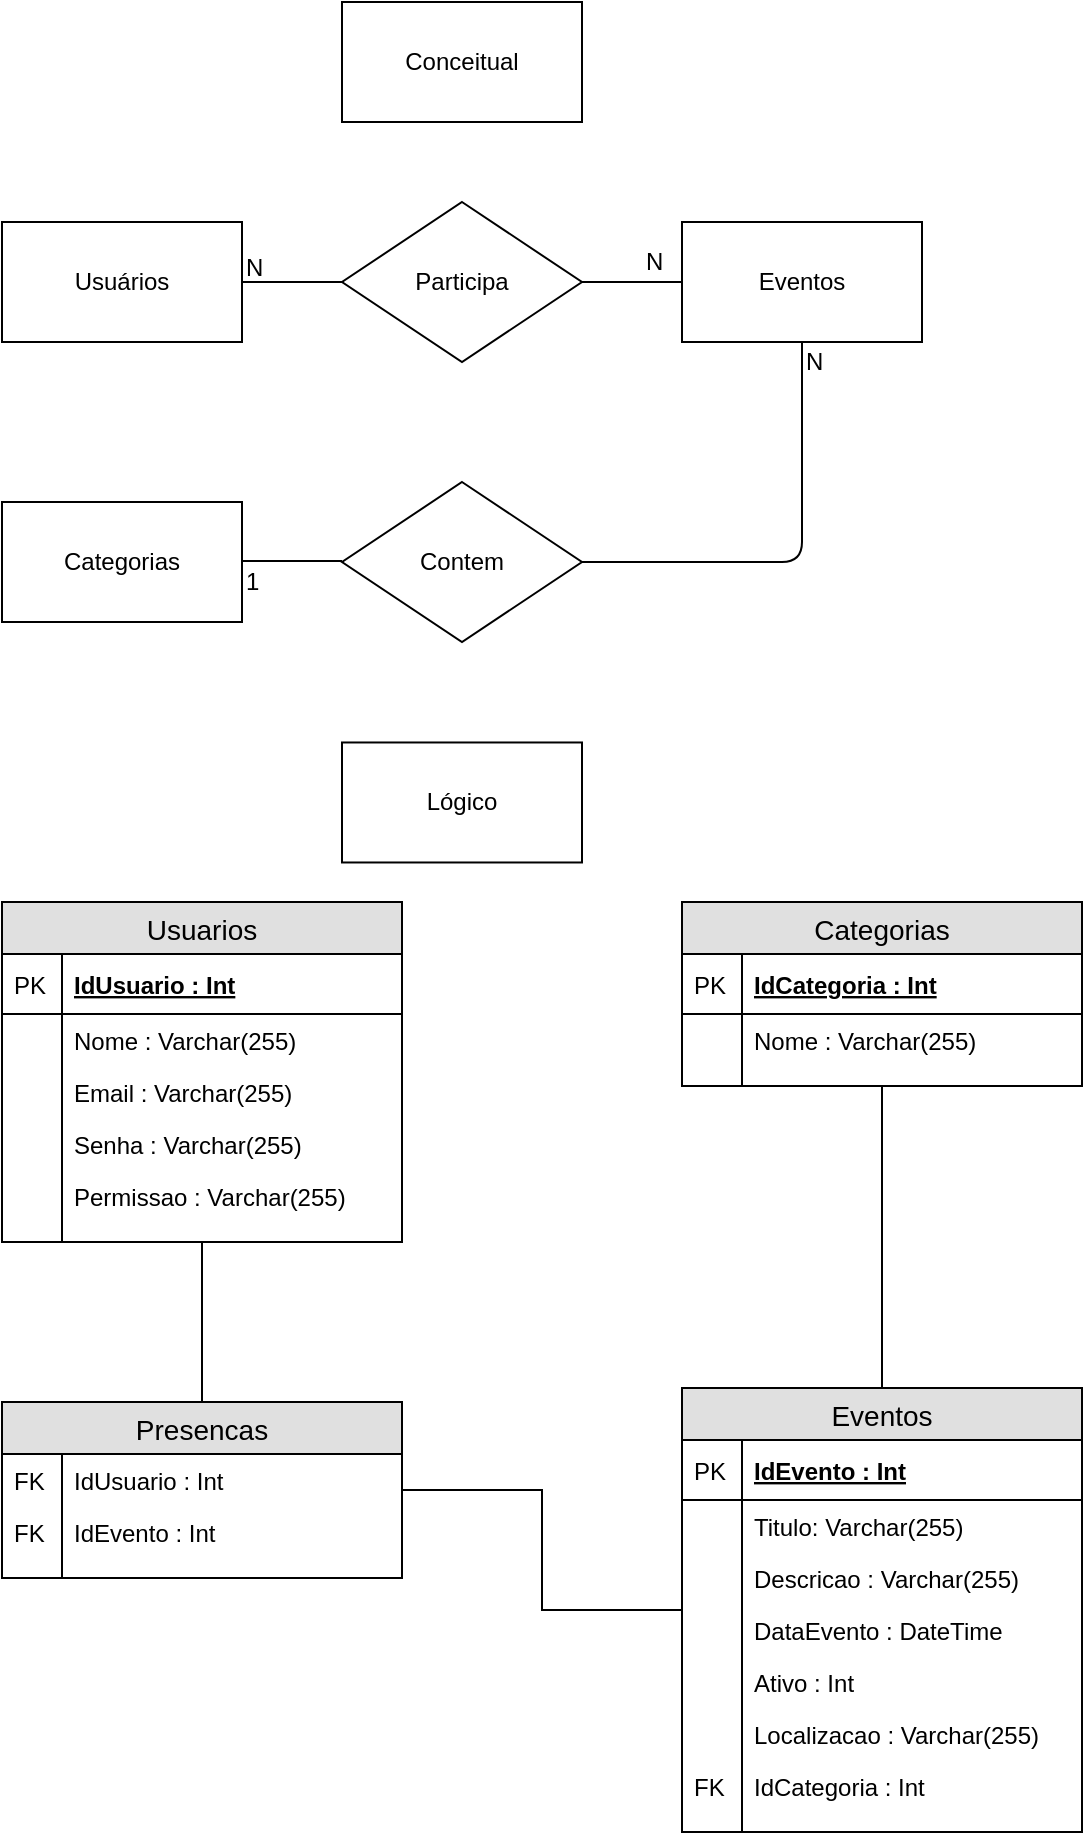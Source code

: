 <mxfile version="11.1.2" type="device"><diagram id="9bCkZsZM0B6jBkCrp2OE" name="Modelagem"><mxGraphModel dx="813" dy="461" grid="1" gridSize="10" guides="1" tooltips="1" connect="1" arrows="1" fold="1" page="1" pageScale="1" pageWidth="827" pageHeight="1169" math="0" shadow="0"><root><mxCell id="0"/><mxCell id="1" parent="0"/><mxCell id="JNn9Hk_kP4f9tsqpdM2E-1" value="Conceitual" style="rounded=0;whiteSpace=wrap;html=1;" vertex="1" parent="1"><mxGeometry x="190" y="30" width="120" height="60" as="geometry"/></mxCell><mxCell id="JNn9Hk_kP4f9tsqpdM2E-4" value="Usuários" style="rounded=0;whiteSpace=wrap;html=1;" vertex="1" parent="1"><mxGeometry x="20" y="140" width="120" height="60" as="geometry"/></mxCell><mxCell id="JNn9Hk_kP4f9tsqpdM2E-5" value="Participa" style="rhombus;whiteSpace=wrap;html=1;" vertex="1" parent="1"><mxGeometry x="190" y="130" width="120" height="80" as="geometry"/></mxCell><mxCell id="JNn9Hk_kP4f9tsqpdM2E-6" value="Eventos" style="rounded=0;whiteSpace=wrap;html=1;" vertex="1" parent="1"><mxGeometry x="360" y="140" width="120" height="60" as="geometry"/></mxCell><mxCell id="JNn9Hk_kP4f9tsqpdM2E-7" value="Categorias" style="rounded=0;whiteSpace=wrap;html=1;" vertex="1" parent="1"><mxGeometry x="20" y="280" width="120" height="60" as="geometry"/></mxCell><mxCell id="JNn9Hk_kP4f9tsqpdM2E-9" value="Contem" style="rhombus;whiteSpace=wrap;html=1;" vertex="1" parent="1"><mxGeometry x="190" y="270" width="120" height="80" as="geometry"/></mxCell><mxCell id="JNn9Hk_kP4f9tsqpdM2E-10" value="" style="endArrow=none;html=1;entryX=1;entryY=0.5;entryDx=0;entryDy=0;exitX=0;exitY=0.5;exitDx=0;exitDy=0;" edge="1" parent="1" source="JNn9Hk_kP4f9tsqpdM2E-5" target="JNn9Hk_kP4f9tsqpdM2E-4"><mxGeometry width="50" height="50" relative="1" as="geometry"><mxPoint x="20" y="420" as="sourcePoint"/><mxPoint x="70" y="370" as="targetPoint"/></mxGeometry></mxCell><mxCell id="JNn9Hk_kP4f9tsqpdM2E-11" value="" style="endArrow=none;html=1;entryX=1;entryY=0.5;entryDx=0;entryDy=0;exitX=0;exitY=0.5;exitDx=0;exitDy=0;" edge="1" parent="1" source="JNn9Hk_kP4f9tsqpdM2E-6" target="JNn9Hk_kP4f9tsqpdM2E-5"><mxGeometry width="50" height="50" relative="1" as="geometry"><mxPoint x="190" y="210" as="sourcePoint"/><mxPoint x="140" y="210" as="targetPoint"/></mxGeometry></mxCell><mxCell id="JNn9Hk_kP4f9tsqpdM2E-12" value="" style="endArrow=none;html=1;entryX=1;entryY=0.5;entryDx=0;entryDy=0;exitX=0.5;exitY=1;exitDx=0;exitDy=0;" edge="1" parent="1" source="JNn9Hk_kP4f9tsqpdM2E-6"><mxGeometry width="50" height="50" relative="1" as="geometry"><mxPoint x="360" y="310" as="sourcePoint"/><mxPoint x="310" y="310" as="targetPoint"/><Array as="points"><mxPoint x="420" y="310"/></Array></mxGeometry></mxCell><mxCell id="JNn9Hk_kP4f9tsqpdM2E-13" value="" style="endArrow=none;html=1;entryX=1;entryY=0.5;entryDx=0;entryDy=0;exitX=0;exitY=0.5;exitDx=0;exitDy=0;" edge="1" parent="1"><mxGeometry width="50" height="50" relative="1" as="geometry"><mxPoint x="190" y="309.5" as="sourcePoint"/><mxPoint x="140" y="309.5" as="targetPoint"/></mxGeometry></mxCell><mxCell id="JNn9Hk_kP4f9tsqpdM2E-14" value="N&lt;br&gt;" style="text;html=1;resizable=0;points=[];autosize=1;align=left;verticalAlign=top;spacingTop=-4;" vertex="1" parent="1"><mxGeometry x="140" y="153" width="20" height="20" as="geometry"/></mxCell><mxCell id="JNn9Hk_kP4f9tsqpdM2E-15" value="N" style="text;html=1;resizable=0;points=[];autosize=1;align=left;verticalAlign=top;spacingTop=-4;" vertex="1" parent="1"><mxGeometry x="340" y="150" width="20" height="20" as="geometry"/></mxCell><mxCell id="JNn9Hk_kP4f9tsqpdM2E-16" value="N" style="text;html=1;resizable=0;points=[];autosize=1;align=left;verticalAlign=top;spacingTop=-4;" vertex="1" parent="1"><mxGeometry x="420" y="200" width="20" height="20" as="geometry"/></mxCell><mxCell id="JNn9Hk_kP4f9tsqpdM2E-17" value="1" style="text;html=1;resizable=0;points=[];autosize=1;align=left;verticalAlign=top;spacingTop=-4;" vertex="1" parent="1"><mxGeometry x="140" y="310" width="20" height="20" as="geometry"/></mxCell><mxCell id="JNn9Hk_kP4f9tsqpdM2E-18" value="Lógico" style="rounded=0;whiteSpace=wrap;html=1;" vertex="1" parent="1"><mxGeometry x="190" y="400.238" width="120" height="60" as="geometry"/></mxCell><mxCell id="JNn9Hk_kP4f9tsqpdM2E-96" value="" style="edgeStyle=orthogonalEdgeStyle;rounded=0;orthogonalLoop=1;jettySize=auto;html=1;endArrow=none;endFill=0;" edge="1" parent="1" source="JNn9Hk_kP4f9tsqpdM2E-19" target="JNn9Hk_kP4f9tsqpdM2E-83"><mxGeometry relative="1" as="geometry"/></mxCell><mxCell id="JNn9Hk_kP4f9tsqpdM2E-19" value="Usuarios" style="swimlane;fontStyle=0;childLayout=stackLayout;horizontal=1;startSize=26;fillColor=#e0e0e0;horizontalStack=0;resizeParent=1;resizeParentMax=0;resizeLast=0;collapsible=1;marginBottom=0;swimlaneFillColor=#ffffff;align=center;fontSize=14;" vertex="1" parent="1"><mxGeometry x="20" y="480" width="200" height="170" as="geometry"/></mxCell><mxCell id="JNn9Hk_kP4f9tsqpdM2E-20" value="IdUsuario : Int" style="shape=partialRectangle;top=0;left=0;right=0;bottom=1;align=left;verticalAlign=middle;fillColor=none;spacingLeft=34;spacingRight=4;overflow=hidden;rotatable=0;points=[[0,0.5],[1,0.5]];portConstraint=eastwest;dropTarget=0;fontStyle=5;fontSize=12;" vertex="1" parent="JNn9Hk_kP4f9tsqpdM2E-19"><mxGeometry y="26" width="200" height="30" as="geometry"/></mxCell><mxCell id="JNn9Hk_kP4f9tsqpdM2E-21" value="PK" style="shape=partialRectangle;top=0;left=0;bottom=0;fillColor=none;align=left;verticalAlign=middle;spacingLeft=4;spacingRight=4;overflow=hidden;rotatable=0;points=[];portConstraint=eastwest;part=1;fontSize=12;" vertex="1" connectable="0" parent="JNn9Hk_kP4f9tsqpdM2E-20"><mxGeometry width="30" height="30" as="geometry"/></mxCell><mxCell id="JNn9Hk_kP4f9tsqpdM2E-22" value="Nome : Varchar(255)" style="shape=partialRectangle;top=0;left=0;right=0;bottom=0;align=left;verticalAlign=top;fillColor=none;spacingLeft=34;spacingRight=4;overflow=hidden;rotatable=0;points=[[0,0.5],[1,0.5]];portConstraint=eastwest;dropTarget=0;fontSize=12;" vertex="1" parent="JNn9Hk_kP4f9tsqpdM2E-19"><mxGeometry y="56" width="200" height="26" as="geometry"/></mxCell><mxCell id="JNn9Hk_kP4f9tsqpdM2E-23" value="" style="shape=partialRectangle;top=0;left=0;bottom=0;fillColor=none;align=left;verticalAlign=top;spacingLeft=4;spacingRight=4;overflow=hidden;rotatable=0;points=[];portConstraint=eastwest;part=1;fontSize=12;" vertex="1" connectable="0" parent="JNn9Hk_kP4f9tsqpdM2E-22"><mxGeometry width="30" height="26" as="geometry"/></mxCell><mxCell id="JNn9Hk_kP4f9tsqpdM2E-24" value="Email : Varchar(255)" style="shape=partialRectangle;top=0;left=0;right=0;bottom=0;align=left;verticalAlign=top;fillColor=none;spacingLeft=34;spacingRight=4;overflow=hidden;rotatable=0;points=[[0,0.5],[1,0.5]];portConstraint=eastwest;dropTarget=0;fontSize=12;" vertex="1" parent="JNn9Hk_kP4f9tsqpdM2E-19"><mxGeometry y="82" width="200" height="26" as="geometry"/></mxCell><mxCell id="JNn9Hk_kP4f9tsqpdM2E-25" value="" style="shape=partialRectangle;top=0;left=0;bottom=0;fillColor=none;align=left;verticalAlign=top;spacingLeft=4;spacingRight=4;overflow=hidden;rotatable=0;points=[];portConstraint=eastwest;part=1;fontSize=12;" vertex="1" connectable="0" parent="JNn9Hk_kP4f9tsqpdM2E-24"><mxGeometry width="30" height="26" as="geometry"/></mxCell><mxCell id="JNn9Hk_kP4f9tsqpdM2E-26" value="Senha : Varchar(255)" style="shape=partialRectangle;top=0;left=0;right=0;bottom=0;align=left;verticalAlign=top;fillColor=none;spacingLeft=34;spacingRight=4;overflow=hidden;rotatable=0;points=[[0,0.5],[1,0.5]];portConstraint=eastwest;dropTarget=0;fontSize=12;" vertex="1" parent="JNn9Hk_kP4f9tsqpdM2E-19"><mxGeometry y="108" width="200" height="26" as="geometry"/></mxCell><mxCell id="JNn9Hk_kP4f9tsqpdM2E-27" value="" style="shape=partialRectangle;top=0;left=0;bottom=0;fillColor=none;align=left;verticalAlign=top;spacingLeft=4;spacingRight=4;overflow=hidden;rotatable=0;points=[];portConstraint=eastwest;part=1;fontSize=12;" vertex="1" connectable="0" parent="JNn9Hk_kP4f9tsqpdM2E-26"><mxGeometry width="30" height="26" as="geometry"/></mxCell><mxCell id="JNn9Hk_kP4f9tsqpdM2E-54" value="Permissao : Varchar(255)" style="shape=partialRectangle;top=0;left=0;right=0;bottom=0;align=left;verticalAlign=top;fillColor=none;spacingLeft=34;spacingRight=4;overflow=hidden;rotatable=0;points=[[0,0.5],[1,0.5]];portConstraint=eastwest;dropTarget=0;fontSize=12;" vertex="1" parent="JNn9Hk_kP4f9tsqpdM2E-19"><mxGeometry y="134" width="200" height="26" as="geometry"/></mxCell><mxCell id="JNn9Hk_kP4f9tsqpdM2E-55" value="" style="shape=partialRectangle;top=0;left=0;bottom=0;fillColor=none;align=left;verticalAlign=top;spacingLeft=4;spacingRight=4;overflow=hidden;rotatable=0;points=[];portConstraint=eastwest;part=1;fontSize=12;" vertex="1" connectable="0" parent="JNn9Hk_kP4f9tsqpdM2E-54"><mxGeometry width="30" height="26" as="geometry"/></mxCell><mxCell id="JNn9Hk_kP4f9tsqpdM2E-28" value="" style="shape=partialRectangle;top=0;left=0;right=0;bottom=0;align=left;verticalAlign=top;fillColor=none;spacingLeft=34;spacingRight=4;overflow=hidden;rotatable=0;points=[[0,0.5],[1,0.5]];portConstraint=eastwest;dropTarget=0;fontSize=12;" vertex="1" parent="JNn9Hk_kP4f9tsqpdM2E-19"><mxGeometry y="160" width="200" height="10" as="geometry"/></mxCell><mxCell id="JNn9Hk_kP4f9tsqpdM2E-29" value="" style="shape=partialRectangle;top=0;left=0;bottom=0;fillColor=none;align=left;verticalAlign=top;spacingLeft=4;spacingRight=4;overflow=hidden;rotatable=0;points=[];portConstraint=eastwest;part=1;fontSize=12;" vertex="1" connectable="0" parent="JNn9Hk_kP4f9tsqpdM2E-28"><mxGeometry width="30" height="10" as="geometry"/></mxCell><mxCell id="JNn9Hk_kP4f9tsqpdM2E-106" value="" style="edgeStyle=orthogonalEdgeStyle;rounded=0;orthogonalLoop=1;jettySize=auto;html=1;endArrow=none;endFill=0;" edge="1" parent="1" source="JNn9Hk_kP4f9tsqpdM2E-83" target="JNn9Hk_kP4f9tsqpdM2E-99"><mxGeometry relative="1" as="geometry"/></mxCell><mxCell id="JNn9Hk_kP4f9tsqpdM2E-83" value="Presencas" style="swimlane;fontStyle=0;childLayout=stackLayout;horizontal=1;startSize=26;fillColor=#e0e0e0;horizontalStack=0;resizeParent=1;resizeParentMax=0;resizeLast=0;collapsible=1;marginBottom=0;swimlaneFillColor=#ffffff;align=center;fontSize=14;" vertex="1" parent="1"><mxGeometry x="20" y="730" width="200" height="88" as="geometry"/></mxCell><mxCell id="JNn9Hk_kP4f9tsqpdM2E-86" value="IdUsuario : Int" style="shape=partialRectangle;top=0;left=0;right=0;bottom=0;align=left;verticalAlign=top;fillColor=none;spacingLeft=34;spacingRight=4;overflow=hidden;rotatable=0;points=[[0,0.5],[1,0.5]];portConstraint=eastwest;dropTarget=0;fontSize=12;" vertex="1" parent="JNn9Hk_kP4f9tsqpdM2E-83"><mxGeometry y="26" width="200" height="26" as="geometry"/></mxCell><mxCell id="JNn9Hk_kP4f9tsqpdM2E-87" value="FK" style="shape=partialRectangle;top=0;left=0;bottom=0;fillColor=none;align=left;verticalAlign=top;spacingLeft=4;spacingRight=4;overflow=hidden;rotatable=0;points=[];portConstraint=eastwest;part=1;fontSize=12;" vertex="1" connectable="0" parent="JNn9Hk_kP4f9tsqpdM2E-86"><mxGeometry width="30" height="26" as="geometry"/></mxCell><mxCell id="JNn9Hk_kP4f9tsqpdM2E-88" value="IdEvento : Int" style="shape=partialRectangle;top=0;left=0;right=0;bottom=0;align=left;verticalAlign=top;fillColor=none;spacingLeft=34;spacingRight=4;overflow=hidden;rotatable=0;points=[[0,0.5],[1,0.5]];portConstraint=eastwest;dropTarget=0;fontSize=12;" vertex="1" parent="JNn9Hk_kP4f9tsqpdM2E-83"><mxGeometry y="52" width="200" height="26" as="geometry"/></mxCell><mxCell id="JNn9Hk_kP4f9tsqpdM2E-89" value="FK" style="shape=partialRectangle;top=0;left=0;bottom=0;fillColor=none;align=left;verticalAlign=top;spacingLeft=4;spacingRight=4;overflow=hidden;rotatable=0;points=[];portConstraint=eastwest;part=1;fontSize=12;" vertex="1" connectable="0" parent="JNn9Hk_kP4f9tsqpdM2E-88"><mxGeometry width="30" height="26" as="geometry"/></mxCell><mxCell id="JNn9Hk_kP4f9tsqpdM2E-94" value="" style="shape=partialRectangle;top=0;left=0;right=0;bottom=0;align=left;verticalAlign=top;fillColor=none;spacingLeft=34;spacingRight=4;overflow=hidden;rotatable=0;points=[[0,0.5],[1,0.5]];portConstraint=eastwest;dropTarget=0;fontSize=12;" vertex="1" parent="JNn9Hk_kP4f9tsqpdM2E-83"><mxGeometry y="78" width="200" height="10" as="geometry"/></mxCell><mxCell id="JNn9Hk_kP4f9tsqpdM2E-95" value="" style="shape=partialRectangle;top=0;left=0;bottom=0;fillColor=none;align=left;verticalAlign=top;spacingLeft=4;spacingRight=4;overflow=hidden;rotatable=0;points=[];portConstraint=eastwest;part=1;fontSize=12;" vertex="1" connectable="0" parent="JNn9Hk_kP4f9tsqpdM2E-94"><mxGeometry width="30" height="10" as="geometry"/></mxCell><mxCell id="JNn9Hk_kP4f9tsqpdM2E-147" value="" style="edgeStyle=orthogonalEdgeStyle;rounded=0;orthogonalLoop=1;jettySize=auto;html=1;endArrow=none;endFill=0;" edge="1" parent="1" source="JNn9Hk_kP4f9tsqpdM2E-99" target="JNn9Hk_kP4f9tsqpdM2E-130"><mxGeometry relative="1" as="geometry"/></mxCell><mxCell id="JNn9Hk_kP4f9tsqpdM2E-99" value="Eventos" style="swimlane;fontStyle=0;childLayout=stackLayout;horizontal=1;startSize=26;fillColor=#e0e0e0;horizontalStack=0;resizeParent=1;resizeParentMax=0;resizeLast=0;collapsible=1;marginBottom=0;swimlaneFillColor=#ffffff;align=center;fontSize=14;" vertex="1" parent="1"><mxGeometry x="360" y="723" width="200" height="222" as="geometry"/></mxCell><mxCell id="JNn9Hk_kP4f9tsqpdM2E-107" value="IdEvento : Int" style="shape=partialRectangle;top=0;left=0;right=0;bottom=1;align=left;verticalAlign=middle;fillColor=none;spacingLeft=34;spacingRight=4;overflow=hidden;rotatable=0;points=[[0,0.5],[1,0.5]];portConstraint=eastwest;dropTarget=0;fontStyle=5;fontSize=12;" vertex="1" parent="JNn9Hk_kP4f9tsqpdM2E-99"><mxGeometry y="26" width="200" height="30" as="geometry"/></mxCell><mxCell id="JNn9Hk_kP4f9tsqpdM2E-108" value="PK" style="shape=partialRectangle;top=0;left=0;bottom=0;fillColor=none;align=left;verticalAlign=middle;spacingLeft=4;spacingRight=4;overflow=hidden;rotatable=0;points=[];portConstraint=eastwest;part=1;fontSize=12;" vertex="1" connectable="0" parent="JNn9Hk_kP4f9tsqpdM2E-107"><mxGeometry width="30" height="30" as="geometry"/></mxCell><mxCell id="JNn9Hk_kP4f9tsqpdM2E-100" value="Titulo: Varchar(255)" style="shape=partialRectangle;top=0;left=0;right=0;bottom=0;align=left;verticalAlign=top;fillColor=none;spacingLeft=34;spacingRight=4;overflow=hidden;rotatable=0;points=[[0,0.5],[1,0.5]];portConstraint=eastwest;dropTarget=0;fontSize=12;" vertex="1" parent="JNn9Hk_kP4f9tsqpdM2E-99"><mxGeometry y="56" width="200" height="26" as="geometry"/></mxCell><mxCell id="JNn9Hk_kP4f9tsqpdM2E-101" value="" style="shape=partialRectangle;top=0;left=0;bottom=0;fillColor=none;align=left;verticalAlign=top;spacingLeft=4;spacingRight=4;overflow=hidden;rotatable=0;points=[];portConstraint=eastwest;part=1;fontSize=12;" vertex="1" connectable="0" parent="JNn9Hk_kP4f9tsqpdM2E-100"><mxGeometry width="30" height="26" as="geometry"/></mxCell><mxCell id="JNn9Hk_kP4f9tsqpdM2E-102" value="Descricao : Varchar(255)" style="shape=partialRectangle;top=0;left=0;right=0;bottom=0;align=left;verticalAlign=top;fillColor=none;spacingLeft=34;spacingRight=4;overflow=hidden;rotatable=0;points=[[0,0.5],[1,0.5]];portConstraint=eastwest;dropTarget=0;fontSize=12;" vertex="1" parent="JNn9Hk_kP4f9tsqpdM2E-99"><mxGeometry y="82" width="200" height="26" as="geometry"/></mxCell><mxCell id="JNn9Hk_kP4f9tsqpdM2E-103" value="" style="shape=partialRectangle;top=0;left=0;bottom=0;fillColor=none;align=left;verticalAlign=top;spacingLeft=4;spacingRight=4;overflow=hidden;rotatable=0;points=[];portConstraint=eastwest;part=1;fontSize=12;" vertex="1" connectable="0" parent="JNn9Hk_kP4f9tsqpdM2E-102"><mxGeometry width="30" height="26" as="geometry"/></mxCell><mxCell id="JNn9Hk_kP4f9tsqpdM2E-121" value="DataEvento : DateTime" style="shape=partialRectangle;top=0;left=0;right=0;bottom=0;align=left;verticalAlign=top;fillColor=none;spacingLeft=34;spacingRight=4;overflow=hidden;rotatable=0;points=[[0,0.5],[1,0.5]];portConstraint=eastwest;dropTarget=0;fontSize=12;" vertex="1" parent="JNn9Hk_kP4f9tsqpdM2E-99"><mxGeometry y="108" width="200" height="26" as="geometry"/></mxCell><mxCell id="JNn9Hk_kP4f9tsqpdM2E-122" value="" style="shape=partialRectangle;top=0;left=0;bottom=0;fillColor=none;align=left;verticalAlign=top;spacingLeft=4;spacingRight=4;overflow=hidden;rotatable=0;points=[];portConstraint=eastwest;part=1;fontSize=12;" vertex="1" connectable="0" parent="JNn9Hk_kP4f9tsqpdM2E-121"><mxGeometry width="30" height="26" as="geometry"/></mxCell><mxCell id="JNn9Hk_kP4f9tsqpdM2E-124" value="Ativo : Int" style="shape=partialRectangle;top=0;left=0;right=0;bottom=0;align=left;verticalAlign=top;fillColor=none;spacingLeft=34;spacingRight=4;overflow=hidden;rotatable=0;points=[[0,0.5],[1,0.5]];portConstraint=eastwest;dropTarget=0;fontSize=12;" vertex="1" parent="JNn9Hk_kP4f9tsqpdM2E-99"><mxGeometry y="134" width="200" height="26" as="geometry"/></mxCell><mxCell id="JNn9Hk_kP4f9tsqpdM2E-125" value="" style="shape=partialRectangle;top=0;left=0;bottom=0;fillColor=none;align=left;verticalAlign=top;spacingLeft=4;spacingRight=4;overflow=hidden;rotatable=0;points=[];portConstraint=eastwest;part=1;fontSize=12;" vertex="1" connectable="0" parent="JNn9Hk_kP4f9tsqpdM2E-124"><mxGeometry width="30" height="26" as="geometry"/></mxCell><mxCell id="JNn9Hk_kP4f9tsqpdM2E-126" value="Localizacao : Varchar(255)" style="shape=partialRectangle;top=0;left=0;right=0;bottom=0;align=left;verticalAlign=top;fillColor=none;spacingLeft=34;spacingRight=4;overflow=hidden;rotatable=0;points=[[0,0.5],[1,0.5]];portConstraint=eastwest;dropTarget=0;fontSize=12;" vertex="1" parent="JNn9Hk_kP4f9tsqpdM2E-99"><mxGeometry y="160" width="200" height="26" as="geometry"/></mxCell><mxCell id="JNn9Hk_kP4f9tsqpdM2E-127" value="" style="shape=partialRectangle;top=0;left=0;bottom=0;fillColor=none;align=left;verticalAlign=top;spacingLeft=4;spacingRight=4;overflow=hidden;rotatable=0;points=[];portConstraint=eastwest;part=1;fontSize=12;" vertex="1" connectable="0" parent="JNn9Hk_kP4f9tsqpdM2E-126"><mxGeometry width="30" height="26" as="geometry"/></mxCell><mxCell id="JNn9Hk_kP4f9tsqpdM2E-128" value="IdCategoria : Int" style="shape=partialRectangle;top=0;left=0;right=0;bottom=0;align=left;verticalAlign=top;fillColor=none;spacingLeft=34;spacingRight=4;overflow=hidden;rotatable=0;points=[[0,0.5],[1,0.5]];portConstraint=eastwest;dropTarget=0;fontSize=12;" vertex="1" parent="JNn9Hk_kP4f9tsqpdM2E-99"><mxGeometry y="186" width="200" height="26" as="geometry"/></mxCell><mxCell id="JNn9Hk_kP4f9tsqpdM2E-129" value="FK" style="shape=partialRectangle;top=0;left=0;bottom=0;fillColor=none;align=left;verticalAlign=top;spacingLeft=4;spacingRight=4;overflow=hidden;rotatable=0;points=[];portConstraint=eastwest;part=1;fontSize=12;" vertex="1" connectable="0" parent="JNn9Hk_kP4f9tsqpdM2E-128"><mxGeometry width="30" height="26" as="geometry"/></mxCell><mxCell id="JNn9Hk_kP4f9tsqpdM2E-104" value="" style="shape=partialRectangle;top=0;left=0;right=0;bottom=0;align=left;verticalAlign=top;fillColor=none;spacingLeft=34;spacingRight=4;overflow=hidden;rotatable=0;points=[[0,0.5],[1,0.5]];portConstraint=eastwest;dropTarget=0;fontSize=12;" vertex="1" parent="JNn9Hk_kP4f9tsqpdM2E-99"><mxGeometry y="212" width="200" height="10" as="geometry"/></mxCell><mxCell id="JNn9Hk_kP4f9tsqpdM2E-105" value="" style="shape=partialRectangle;top=0;left=0;bottom=0;fillColor=none;align=left;verticalAlign=top;spacingLeft=4;spacingRight=4;overflow=hidden;rotatable=0;points=[];portConstraint=eastwest;part=1;fontSize=12;" vertex="1" connectable="0" parent="JNn9Hk_kP4f9tsqpdM2E-104"><mxGeometry width="30" height="10" as="geometry"/></mxCell><mxCell id="JNn9Hk_kP4f9tsqpdM2E-130" value="Categorias" style="swimlane;fontStyle=0;childLayout=stackLayout;horizontal=1;startSize=26;fillColor=#e0e0e0;horizontalStack=0;resizeParent=1;resizeParentMax=0;resizeLast=0;collapsible=1;marginBottom=0;swimlaneFillColor=#ffffff;align=center;fontSize=14;" vertex="1" parent="1"><mxGeometry x="360" y="480" width="200" height="92" as="geometry"/></mxCell><mxCell id="JNn9Hk_kP4f9tsqpdM2E-131" value="IdCategoria : Int" style="shape=partialRectangle;top=0;left=0;right=0;bottom=1;align=left;verticalAlign=middle;fillColor=none;spacingLeft=34;spacingRight=4;overflow=hidden;rotatable=0;points=[[0,0.5],[1,0.5]];portConstraint=eastwest;dropTarget=0;fontStyle=5;fontSize=12;" vertex="1" parent="JNn9Hk_kP4f9tsqpdM2E-130"><mxGeometry y="26" width="200" height="30" as="geometry"/></mxCell><mxCell id="JNn9Hk_kP4f9tsqpdM2E-132" value="PK" style="shape=partialRectangle;top=0;left=0;bottom=0;fillColor=none;align=left;verticalAlign=middle;spacingLeft=4;spacingRight=4;overflow=hidden;rotatable=0;points=[];portConstraint=eastwest;part=1;fontSize=12;" vertex="1" connectable="0" parent="JNn9Hk_kP4f9tsqpdM2E-131"><mxGeometry width="30" height="30" as="geometry"/></mxCell><mxCell id="JNn9Hk_kP4f9tsqpdM2E-139" value="Nome : Varchar(255)" style="shape=partialRectangle;top=0;left=0;right=0;bottom=0;align=left;verticalAlign=top;fillColor=none;spacingLeft=34;spacingRight=4;overflow=hidden;rotatable=0;points=[[0,0.5],[1,0.5]];portConstraint=eastwest;dropTarget=0;fontSize=12;" vertex="1" parent="JNn9Hk_kP4f9tsqpdM2E-130"><mxGeometry y="56" width="200" height="26" as="geometry"/></mxCell><mxCell id="JNn9Hk_kP4f9tsqpdM2E-140" value="" style="shape=partialRectangle;top=0;left=0;bottom=0;fillColor=none;align=left;verticalAlign=top;spacingLeft=4;spacingRight=4;overflow=hidden;rotatable=0;points=[];portConstraint=eastwest;part=1;fontSize=12;" vertex="1" connectable="0" parent="JNn9Hk_kP4f9tsqpdM2E-139"><mxGeometry width="30" height="26" as="geometry"/></mxCell><mxCell id="JNn9Hk_kP4f9tsqpdM2E-145" value="" style="shape=partialRectangle;top=0;left=0;right=0;bottom=0;align=left;verticalAlign=top;fillColor=none;spacingLeft=34;spacingRight=4;overflow=hidden;rotatable=0;points=[[0,0.5],[1,0.5]];portConstraint=eastwest;dropTarget=0;fontSize=12;" vertex="1" parent="JNn9Hk_kP4f9tsqpdM2E-130"><mxGeometry y="82" width="200" height="10" as="geometry"/></mxCell><mxCell id="JNn9Hk_kP4f9tsqpdM2E-146" value="" style="shape=partialRectangle;top=0;left=0;bottom=0;fillColor=none;align=left;verticalAlign=top;spacingLeft=4;spacingRight=4;overflow=hidden;rotatable=0;points=[];portConstraint=eastwest;part=1;fontSize=12;" vertex="1" connectable="0" parent="JNn9Hk_kP4f9tsqpdM2E-145"><mxGeometry width="30" height="10" as="geometry"/></mxCell></root></mxGraphModel></diagram></mxfile>